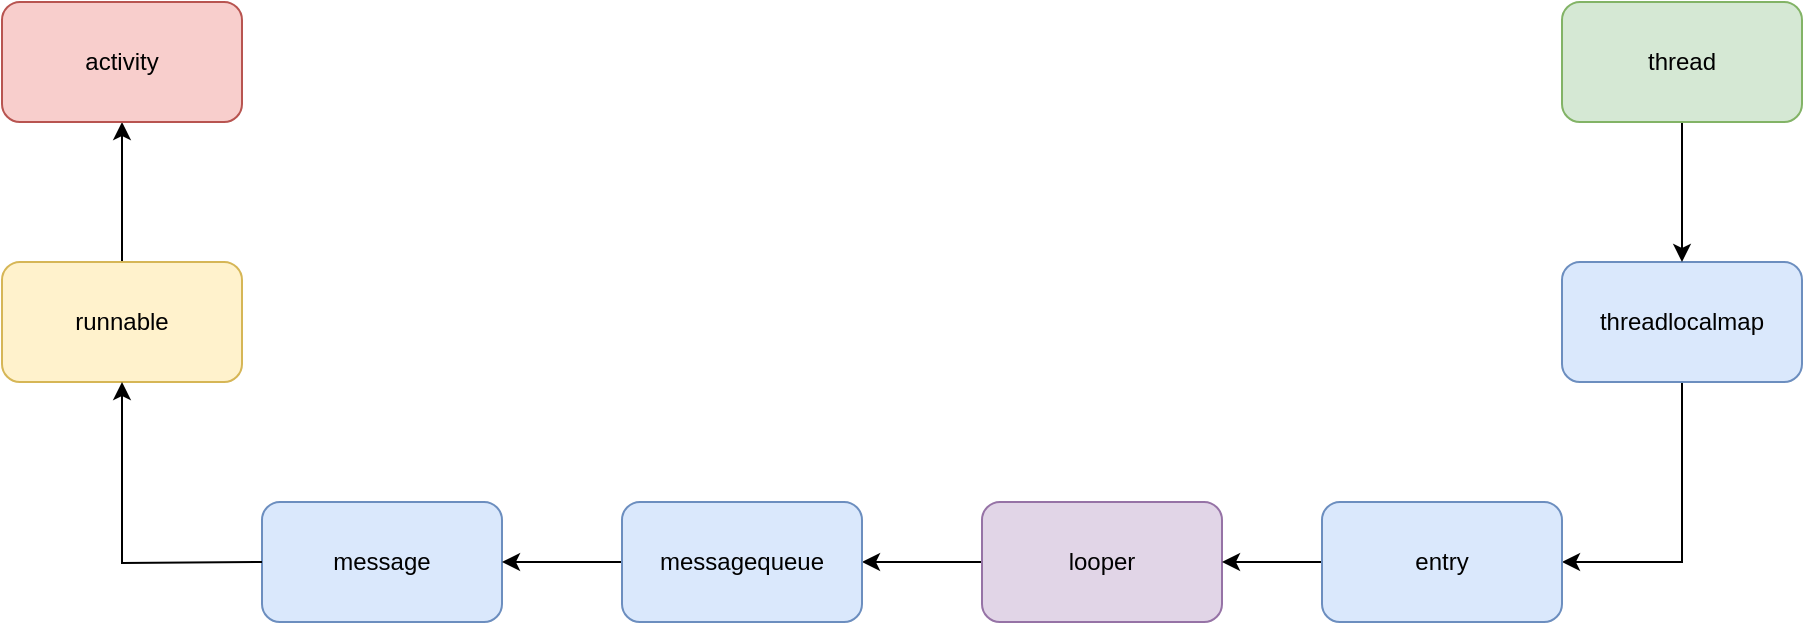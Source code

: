 <mxfile version="15.1.4" type="github">
  <diagram id="bieZgtheMTXwpIgiuVCQ" name="Page-1">
    <mxGraphModel dx="1328" dy="802" grid="1" gridSize="10" guides="1" tooltips="1" connect="1" arrows="1" fold="1" page="1" pageScale="1" pageWidth="827" pageHeight="1169" math="0" shadow="0">
      <root>
        <mxCell id="0" />
        <mxCell id="1" parent="0" />
        <mxCell id="_wXYsNPeZPBhzeHZ1bPc-19" value="" style="edgeStyle=orthogonalEdgeStyle;rounded=0;orthogonalLoop=1;jettySize=auto;html=1;" edge="1" parent="1" source="_wXYsNPeZPBhzeHZ1bPc-1" target="_wXYsNPeZPBhzeHZ1bPc-8">
          <mxGeometry relative="1" as="geometry" />
        </mxCell>
        <mxCell id="_wXYsNPeZPBhzeHZ1bPc-1" value="runnable" style="rounded=1;whiteSpace=wrap;html=1;fillColor=#fff2cc;strokeColor=#d6b656;" vertex="1" parent="1">
          <mxGeometry x="140" y="290" width="120" height="60" as="geometry" />
        </mxCell>
        <mxCell id="_wXYsNPeZPBhzeHZ1bPc-2" value="" style="edgeStyle=orthogonalEdgeStyle;rounded=0;orthogonalLoop=1;jettySize=auto;html=1;" edge="1" parent="1" source="_wXYsNPeZPBhzeHZ1bPc-3" target="_wXYsNPeZPBhzeHZ1bPc-7">
          <mxGeometry relative="1" as="geometry" />
        </mxCell>
        <mxCell id="_wXYsNPeZPBhzeHZ1bPc-3" value="looper" style="rounded=1;whiteSpace=wrap;html=1;fillColor=#e1d5e7;strokeColor=#9673a6;" vertex="1" parent="1">
          <mxGeometry x="630" y="410" width="120" height="60" as="geometry" />
        </mxCell>
        <mxCell id="_wXYsNPeZPBhzeHZ1bPc-5" value="message" style="rounded=1;whiteSpace=wrap;html=1;fillColor=#dae8fc;strokeColor=#6c8ebf;" vertex="1" parent="1">
          <mxGeometry x="270" y="410" width="120" height="60" as="geometry" />
        </mxCell>
        <mxCell id="_wXYsNPeZPBhzeHZ1bPc-6" value="" style="edgeStyle=orthogonalEdgeStyle;rounded=0;orthogonalLoop=1;jettySize=auto;html=1;" edge="1" parent="1" source="_wXYsNPeZPBhzeHZ1bPc-7" target="_wXYsNPeZPBhzeHZ1bPc-5">
          <mxGeometry relative="1" as="geometry" />
        </mxCell>
        <mxCell id="_wXYsNPeZPBhzeHZ1bPc-7" value="messagequeue" style="rounded=1;whiteSpace=wrap;html=1;fillColor=#dae8fc;strokeColor=#6c8ebf;" vertex="1" parent="1">
          <mxGeometry x="450" y="410" width="120" height="60" as="geometry" />
        </mxCell>
        <mxCell id="_wXYsNPeZPBhzeHZ1bPc-8" value="activity" style="rounded=1;whiteSpace=wrap;html=1;fillColor=#f8cecc;strokeColor=#b85450;" vertex="1" parent="1">
          <mxGeometry x="140" y="160" width="120" height="60" as="geometry" />
        </mxCell>
        <mxCell id="_wXYsNPeZPBhzeHZ1bPc-18" value="" style="edgeStyle=orthogonalEdgeStyle;rounded=0;orthogonalLoop=1;jettySize=auto;html=1;" edge="1" parent="1" target="_wXYsNPeZPBhzeHZ1bPc-1">
          <mxGeometry relative="1" as="geometry">
            <mxPoint x="270" y="440" as="sourcePoint" />
          </mxGeometry>
        </mxCell>
        <mxCell id="_wXYsNPeZPBhzeHZ1bPc-25" value="" style="edgeStyle=orthogonalEdgeStyle;rounded=0;orthogonalLoop=1;jettySize=auto;html=1;entryX=1;entryY=0.5;entryDx=0;entryDy=0;" edge="1" parent="1" source="_wXYsNPeZPBhzeHZ1bPc-20" target="_wXYsNPeZPBhzeHZ1bPc-22">
          <mxGeometry relative="1" as="geometry" />
        </mxCell>
        <mxCell id="_wXYsNPeZPBhzeHZ1bPc-20" value="threadlocalmap" style="rounded=1;whiteSpace=wrap;html=1;fillColor=#dae8fc;strokeColor=#6c8ebf;" vertex="1" parent="1">
          <mxGeometry x="920" y="290" width="120" height="60" as="geometry" />
        </mxCell>
        <mxCell id="_wXYsNPeZPBhzeHZ1bPc-24" value="" style="edgeStyle=orthogonalEdgeStyle;rounded=0;orthogonalLoop=1;jettySize=auto;html=1;" edge="1" parent="1" source="_wXYsNPeZPBhzeHZ1bPc-21" target="_wXYsNPeZPBhzeHZ1bPc-20">
          <mxGeometry relative="1" as="geometry" />
        </mxCell>
        <mxCell id="_wXYsNPeZPBhzeHZ1bPc-21" value="thread" style="rounded=1;whiteSpace=wrap;html=1;fillColor=#d5e8d4;strokeColor=#82b366;" vertex="1" parent="1">
          <mxGeometry x="920" y="160" width="120" height="60" as="geometry" />
        </mxCell>
        <mxCell id="_wXYsNPeZPBhzeHZ1bPc-23" value="" style="edgeStyle=orthogonalEdgeStyle;rounded=0;orthogonalLoop=1;jettySize=auto;html=1;" edge="1" parent="1" source="_wXYsNPeZPBhzeHZ1bPc-22" target="_wXYsNPeZPBhzeHZ1bPc-3">
          <mxGeometry relative="1" as="geometry" />
        </mxCell>
        <mxCell id="_wXYsNPeZPBhzeHZ1bPc-22" value="entry" style="rounded=1;whiteSpace=wrap;html=1;fillColor=#dae8fc;strokeColor=#6c8ebf;" vertex="1" parent="1">
          <mxGeometry x="800" y="410" width="120" height="60" as="geometry" />
        </mxCell>
      </root>
    </mxGraphModel>
  </diagram>
</mxfile>
